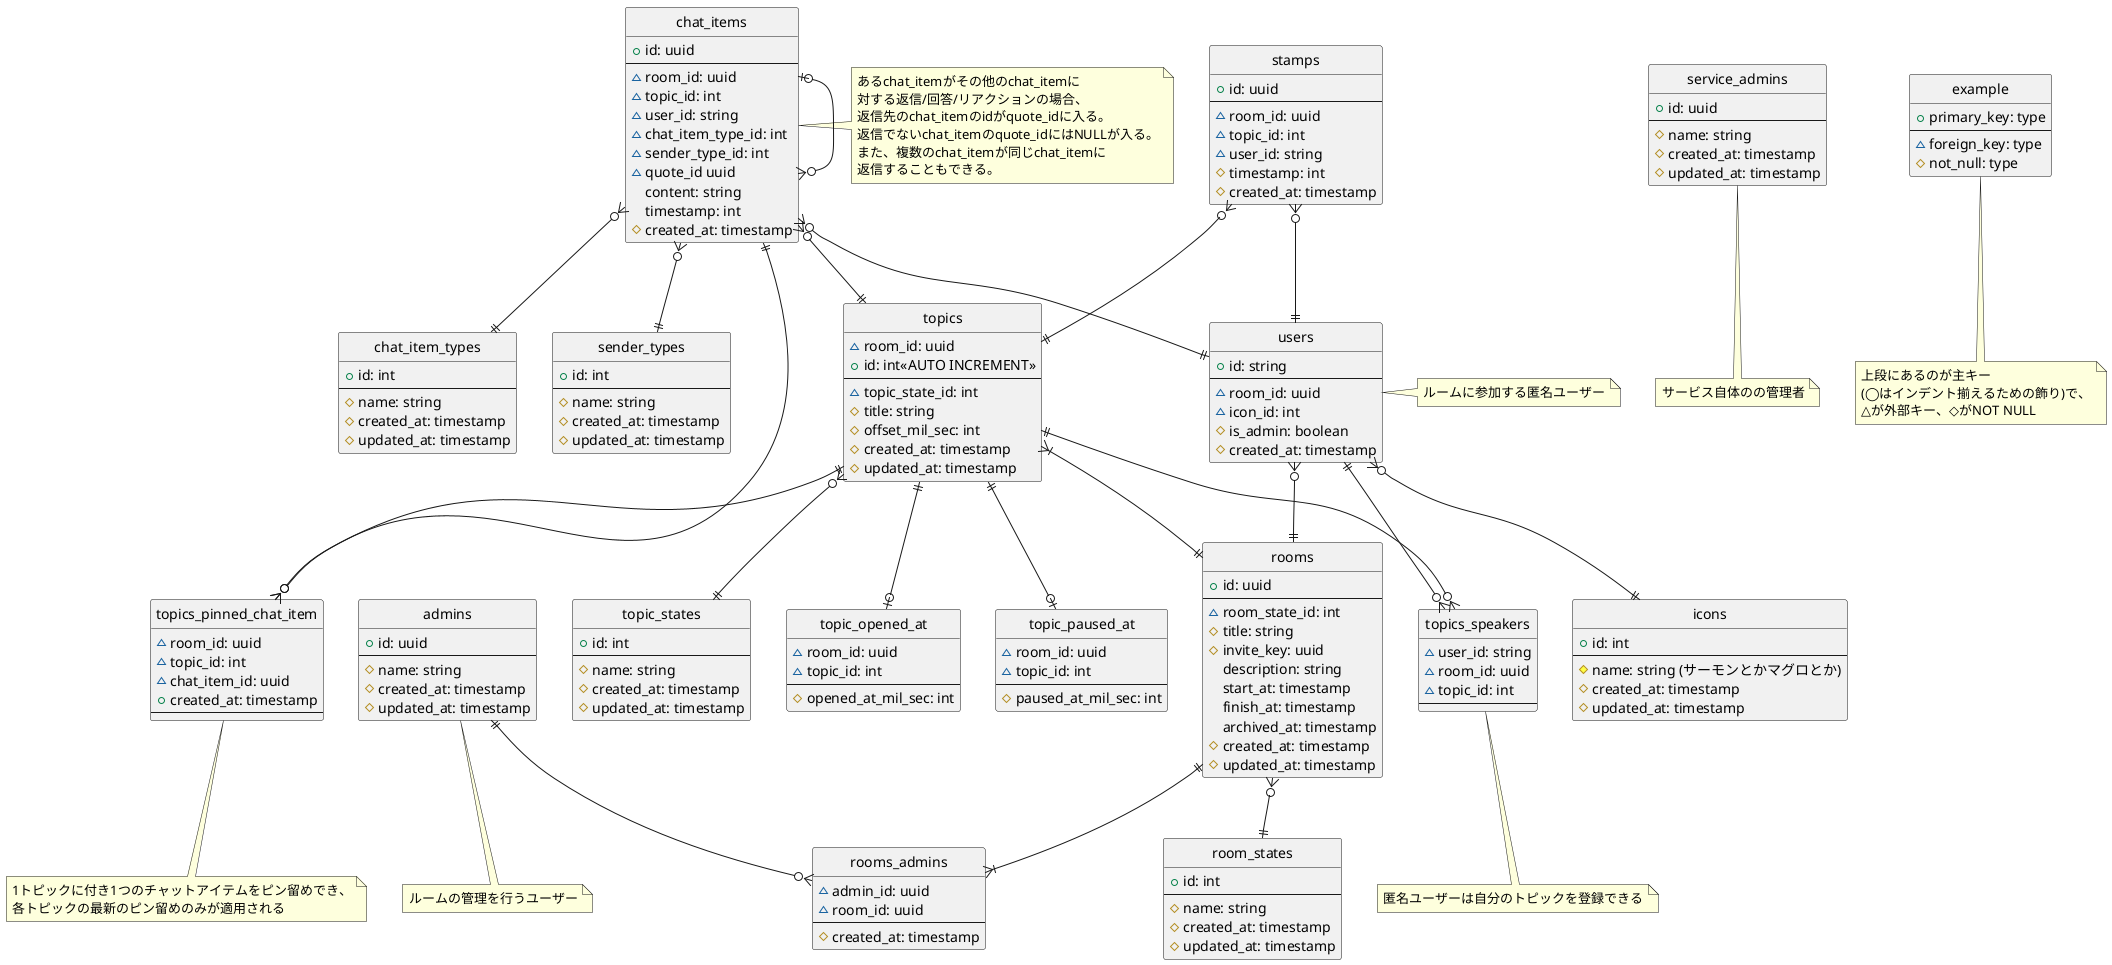 @startuml er

hide circle
skinparam inetype ortho

entity users {
    +id: string
    --
    ~room_id: uuid
    ~icon_id: int
    #is_admin: boolean
    #created_at: timestamp
}
note right: ルームに参加する匿名ユーザー

entity topics_speakers{
    ~user_id: string
    ~room_id: uuid
    ~topic_id: int
    --
}
note bottom: 匿名ユーザーは自分のトピックを登録できる

entity admins {
    +id: uuid
    --
    #name: string
    #created_at: timestamp
    #updated_at: timestamp
}
note bottom: ルームの管理を行うユーザー

entity rooms_admins {
    ~admin_id: uuid
    ~room_id: uuid
    --
    #created_at: timestamp
}

entity service_admins {
    +id: uuid
    --
    #name: string
    #created_at: timestamp
    #updated_at: timestamp
}
note bottom: サービス自体のの管理者

entity icons {
    +id: int
    --
    #name: string (サーモンとかマグロとか)
    #created_at: timestamp
    #updated_at: timestamp
}

entity rooms {
    +id: uuid
    --
    ~room_state_id: int
    #title: string
    #invite_key: uuid
    description: string
    start_at: timestamp
    finish_at: timestamp
    archived_at: timestamp
    #created_at: timestamp
    #updated_at: timestamp
}

entity room_states {
    +id: int
    --
    #name: string
    #created_at: timestamp
    #updated_at: timestamp
}

entity topics {
    ~room_id: uuid
    +id: int<<AUTO INCREMENT>>
    --
    ~topic_state_id: int
    #title: string
    #offset_mil_sec: int
    #created_at: timestamp
    #updated_at: timestamp
}

entity topics_pinned_chat_item {
    ~room_id: uuid
    ~topic_id: int
    ~chat_item_id: uuid
    +created_at: timestamp
    --
}
note bottom of topics_pinned_chat_item
  1トピックに付き1つのチャットアイテムをピン留めでき、
  各トピックの最新のピン留めのみが適用される
end note

entity topic_states {
    +id: int
    --
    #name: string
    #created_at: timestamp
    #updated_at: timestamp
}

entity topic_opened_at {
    ~room_id: uuid
    ~topic_id: int
    --
    #opened_at_mil_sec: int
}

entity topic_paused_at{
    ~room_id: uuid
    ~topic_id: int
    --
    #paused_at_mil_sec: int
}

entity chat_items {
    +id: uuid
    --
    ~room_id: uuid
    ~topic_id: int
    ~user_id: string
    ~chat_item_type_id: int
    ~sender_type_id: int
    ~quote_id uuid
    content: string
    timestamp: int
    #created_at: timestamp
}
note right of chat_items
 あるchat_itemがその他のchat_itemに
 対する返信/回答/リアクションの場合、
 返信先のchat_itemのidがquote_idに入る。
 返信でないchat_itemのquote_idにはNULLが入る。
 また、複数のchat_itemが同じchat_itemに
 返信することもできる。
end note

entity chat_item_types {
    +id: int
    --
    #name: string
    #created_at: timestamp
    #updated_at: timestamp
}

entity sender_types {
    +id: int
    --
    #name: string
    #created_at: timestamp
    #updated_at: timestamp
}

entity stamps {
    +id: uuid
    --
    ~room_id: uuid
    ~topic_id: int
    ~user_id: string
    #timestamp: int
    #created_at: timestamp
}

users }o--|| icons
users }o--|| rooms
users ||--o{ topics_speakers
topics ||--o{ topics_speakers
admins ||--o{ rooms_admins
rooms ||--|{ rooms_admins
rooms }o--|| room_states
topics }|--|| rooms
topics ||--o{ topics_pinned_chat_item
topics }o--|| topic_states
topics ||--o| topic_opened_at
topics ||--o| topic_paused_at
chat_items||--o{ topics_pinned_chat_item
chat_items }o--|| topics
chat_items }o--|| users
chat_items }o--|| chat_item_types
chat_items |o--o{ chat_items
chat_items }o--|| sender_types
stamps }o--|| topics
stamps }o--|| users

entity example {
    +primary_key: type
    --
    ~foreign_key: type
    #not_null: type
}
note bottom: 上段にあるのが主キー\n(◯はインデント揃えるための飾り)で、\n△が外部キー、◇がNOT NULL

@enduml
